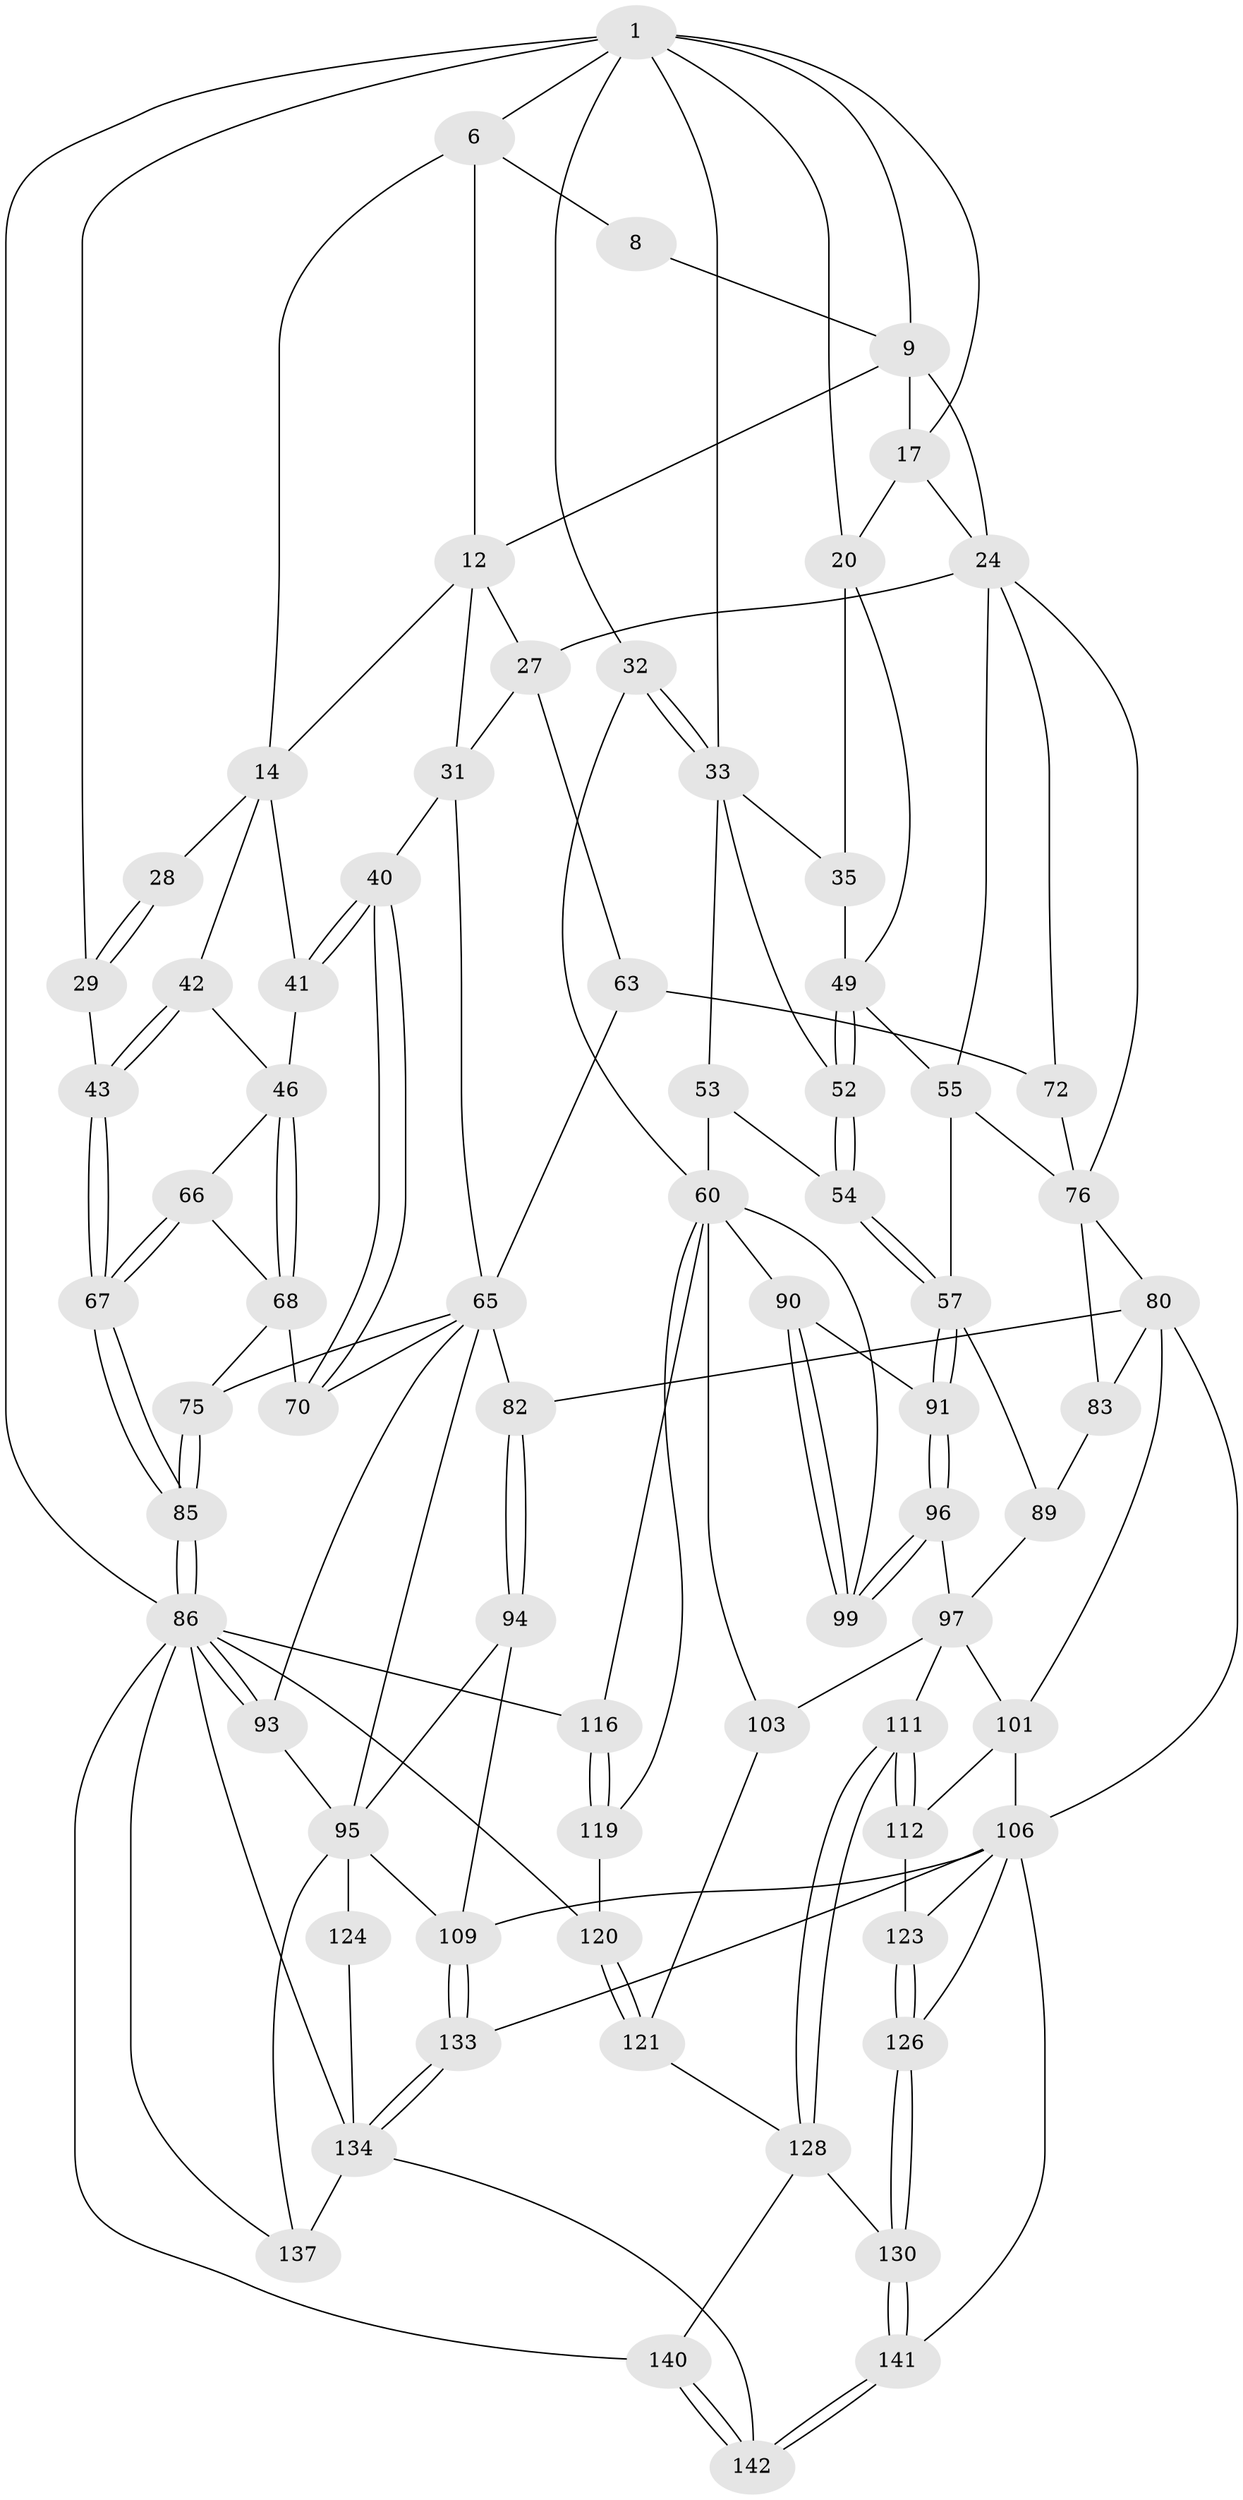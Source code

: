 // original degree distribution, {3: 0.013888888888888888, 5: 0.5833333333333334, 6: 0.19444444444444445, 4: 0.20833333333333334}
// Generated by graph-tools (version 1.1) at 2025/17/03/09/25 04:17:21]
// undirected, 72 vertices, 166 edges
graph export_dot {
graph [start="1"]
  node [color=gray90,style=filled];
  1 [pos="+0.4166595522111533+0",super="+2"];
  6 [pos="+0.051574210119263116+0",super="+7"];
  8 [pos="+0.3757609409127992+0"];
  9 [pos="+0.4883596761086833+0.0635106597976995",super="+10"];
  12 [pos="+0.25093662367137076+0.11206616262792092",super="+16+13"];
  14 [pos="+0.19470112887146016+0.15230878484315907",super="+15+37"];
  17 [pos="+0.5211504895237914+0.0834658143654664",super="+23"];
  20 [pos="+0.7107133555138715+0.1806152448769153",super="+21"];
  24 [pos="+0.5218240058542982+0.28219275263399585",super="+25+56"];
  27 [pos="+0.4711254059491432+0.26635059463082467",super="+30"];
  28 [pos="+0+0.13439573199377514"];
  29 [pos="+0+0.1294570483132543"];
  31 [pos="+0.37093349355205935+0.2898266170306659",super="+39"];
  32 [pos="+1+0.2712829814420261"];
  33 [pos="+0.9253524986192926+0.18819350368813056",super="+44+34"];
  35 [pos="+0.8408840008926823+0.26284666825548897",super="+36"];
  40 [pos="+0.2726274867550621+0.3280104103252584"];
  41 [pos="+0.18993974909780104+0.22741363202511658"];
  42 [pos="+0.0712816354931738+0.25729217205720323"];
  43 [pos="+0+0.20578829700302192"];
  46 [pos="+0.11634213029589523+0.34766730796219614",super="+47"];
  49 [pos="+0.739581492299685+0.3418657922845141",super="+50"];
  52 [pos="+0.8139209997059854+0.41001874806117444"];
  53 [pos="+0.9117553557649433+0.4218330389118313"];
  54 [pos="+0.8244763745261793+0.42580542120981885"];
  55 [pos="+0.6196501224892372+0.4055843658242305",super="+59"];
  57 [pos="+0.7121122170835474+0.49192498591831435",super="+58"];
  60 [pos="+1+0.4722746581184053",super="+113+61"];
  63 [pos="+0.32806497405363+0.46122280199309534",super="+64"];
  65 [pos="+0.2802356773758508+0.4139587038686881",super="+71"];
  66 [pos="+0+0.4022650203937325"];
  67 [pos="+0+0.38369054439318534"];
  68 [pos="+0.1368820420572519+0.3668429447510079",super="+69"];
  70 [pos="+0.15377460687241476+0.3756563358670585"];
  72 [pos="+0.3496069855998828+0.4626774409375713"];
  75 [pos="+0.09269414070631657+0.5112178733719224"];
  76 [pos="+0.4650095124560324+0.4710605073715668",super="+77+79"];
  80 [pos="+0.4448085085942777+0.5989343390874385",super="+84+81"];
  82 [pos="+0.27137435007513555+0.6050223730640615"];
  83 [pos="+0.5631250435728232+0.6056213361266766"];
  85 [pos="+0+0.6592874937062131"];
  86 [pos="+0+0.7572074153243215",super="+87"];
  89 [pos="+0.5688274007071512+0.6061189877571069"];
  90 [pos="+0.868905619609509+0.5664243303790533"];
  91 [pos="+0.729668964277719+0.5369316897316246"];
  93 [pos="+0+0.7295961923730884"];
  94 [pos="+0.2339585824512436+0.66534954957062"];
  95 [pos="+0.20140401818802686+0.670045225766758",super="+117"];
  96 [pos="+0.7427627560079996+0.6105403577785492"];
  97 [pos="+0.7239741971162438+0.6351993754622691",super="+98+105"];
  99 [pos="+0.8278472175866705+0.6424794966330786"];
  101 [pos="+0.6148843889134418+0.7196274949414366",super="+102"];
  103 [pos="+0.8585380796288588+0.6949165370261526",super="+104"];
  106 [pos="+0.4853044297702761+0.7643934776390489",super="+107"];
  109 [pos="+0.3398131519558131+0.8014629837500427",super="+110"];
  111 [pos="+0.673859403206864+0.7874269539326256"];
  112 [pos="+0.6237584839179592+0.7350134993489732"];
  116 [pos="+1+0.8704885650789429"];
  119 [pos="+0.9686954508914858+0.837370116808105"];
  120 [pos="+0.8596054495138022+0.8773350365641103"];
  121 [pos="+0.8402577389417465+0.8638028904951021"];
  123 [pos="+0.5517401694710571+0.8071884319614689"];
  124 [pos="+0.17467270442006452+0.8456035512844962"];
  126 [pos="+0.5857060240430225+0.8855398052602785"];
  128 [pos="+0.6705855101288104+0.8084429529587148",super="+131+129"];
  130 [pos="+0.6082117383629693+0.8948793363238845"];
  133 [pos="+0.33524241431515994+0.8435375941018994"];
  134 [pos="+0.30358048982906605+0.9218507108916311",super="+143+135"];
  137 [pos="+0.1308096693890448+0.8872644044860265",super="+138"];
  140 [pos="+0.7143302535653613+1"];
  141 [pos="+0.43631617453193144+1"];
  142 [pos="+0.3837446839258014+1"];
  1 -- 9;
  1 -- 32;
  1 -- 33;
  1 -- 6;
  1 -- 17;
  1 -- 20 [weight=2];
  1 -- 29;
  1 -- 86 [weight=2];
  6 -- 8;
  6 -- 12;
  6 -- 14;
  8 -- 9;
  9 -- 17;
  9 -- 12;
  9 -- 24;
  12 -- 27;
  12 -- 14;
  12 -- 31;
  14 -- 28 [weight=2];
  14 -- 41;
  14 -- 42;
  17 -- 24;
  17 -- 20;
  20 -- 49;
  20 -- 35;
  24 -- 72;
  24 -- 27;
  24 -- 76;
  24 -- 55;
  27 -- 31;
  27 -- 63;
  28 -- 29;
  28 -- 29;
  29 -- 43;
  31 -- 40;
  31 -- 65;
  32 -- 33;
  32 -- 33;
  32 -- 60;
  33 -- 35 [weight=3];
  33 -- 52;
  33 -- 53;
  35 -- 49;
  40 -- 41;
  40 -- 41;
  40 -- 70;
  40 -- 70;
  41 -- 46;
  42 -- 43;
  42 -- 43;
  42 -- 46;
  43 -- 67;
  43 -- 67;
  46 -- 68;
  46 -- 68;
  46 -- 66;
  49 -- 52;
  49 -- 52;
  49 -- 55;
  52 -- 54;
  52 -- 54;
  53 -- 54;
  53 -- 60;
  54 -- 57;
  54 -- 57;
  55 -- 57;
  55 -- 76;
  57 -- 91;
  57 -- 91;
  57 -- 89;
  60 -- 116;
  60 -- 119;
  60 -- 103 [weight=2];
  60 -- 99;
  60 -- 90;
  63 -- 72;
  63 -- 65 [weight=2];
  65 -- 82;
  65 -- 70;
  65 -- 75;
  65 -- 93;
  65 -- 95;
  66 -- 67;
  66 -- 67;
  66 -- 68;
  67 -- 85;
  67 -- 85;
  68 -- 70;
  68 -- 75;
  72 -- 76;
  75 -- 85;
  75 -- 85;
  76 -- 80;
  76 -- 83;
  80 -- 83;
  80 -- 82;
  80 -- 101;
  80 -- 106;
  82 -- 94;
  82 -- 94;
  83 -- 89;
  85 -- 86;
  85 -- 86;
  86 -- 93;
  86 -- 93;
  86 -- 116;
  86 -- 134;
  86 -- 120;
  86 -- 137;
  86 -- 140;
  89 -- 97;
  90 -- 91;
  90 -- 99;
  90 -- 99;
  91 -- 96;
  91 -- 96;
  93 -- 95;
  94 -- 95;
  94 -- 109;
  95 -- 137;
  95 -- 124 [weight=2];
  95 -- 109;
  96 -- 97;
  96 -- 99;
  96 -- 99;
  97 -- 101;
  97 -- 111;
  97 -- 103;
  101 -- 112;
  101 -- 106;
  103 -- 121;
  106 -- 123;
  106 -- 133;
  106 -- 141;
  106 -- 109;
  106 -- 126;
  109 -- 133;
  109 -- 133;
  111 -- 112;
  111 -- 112;
  111 -- 128;
  111 -- 128;
  112 -- 123;
  116 -- 119;
  116 -- 119;
  119 -- 120;
  120 -- 121;
  120 -- 121;
  121 -- 128;
  123 -- 126;
  123 -- 126;
  124 -- 134;
  126 -- 130;
  126 -- 130;
  128 -- 130;
  128 -- 140;
  130 -- 141;
  130 -- 141;
  133 -- 134;
  133 -- 134;
  134 -- 137 [weight=2];
  134 -- 142;
  140 -- 142;
  140 -- 142;
  141 -- 142;
  141 -- 142;
}
